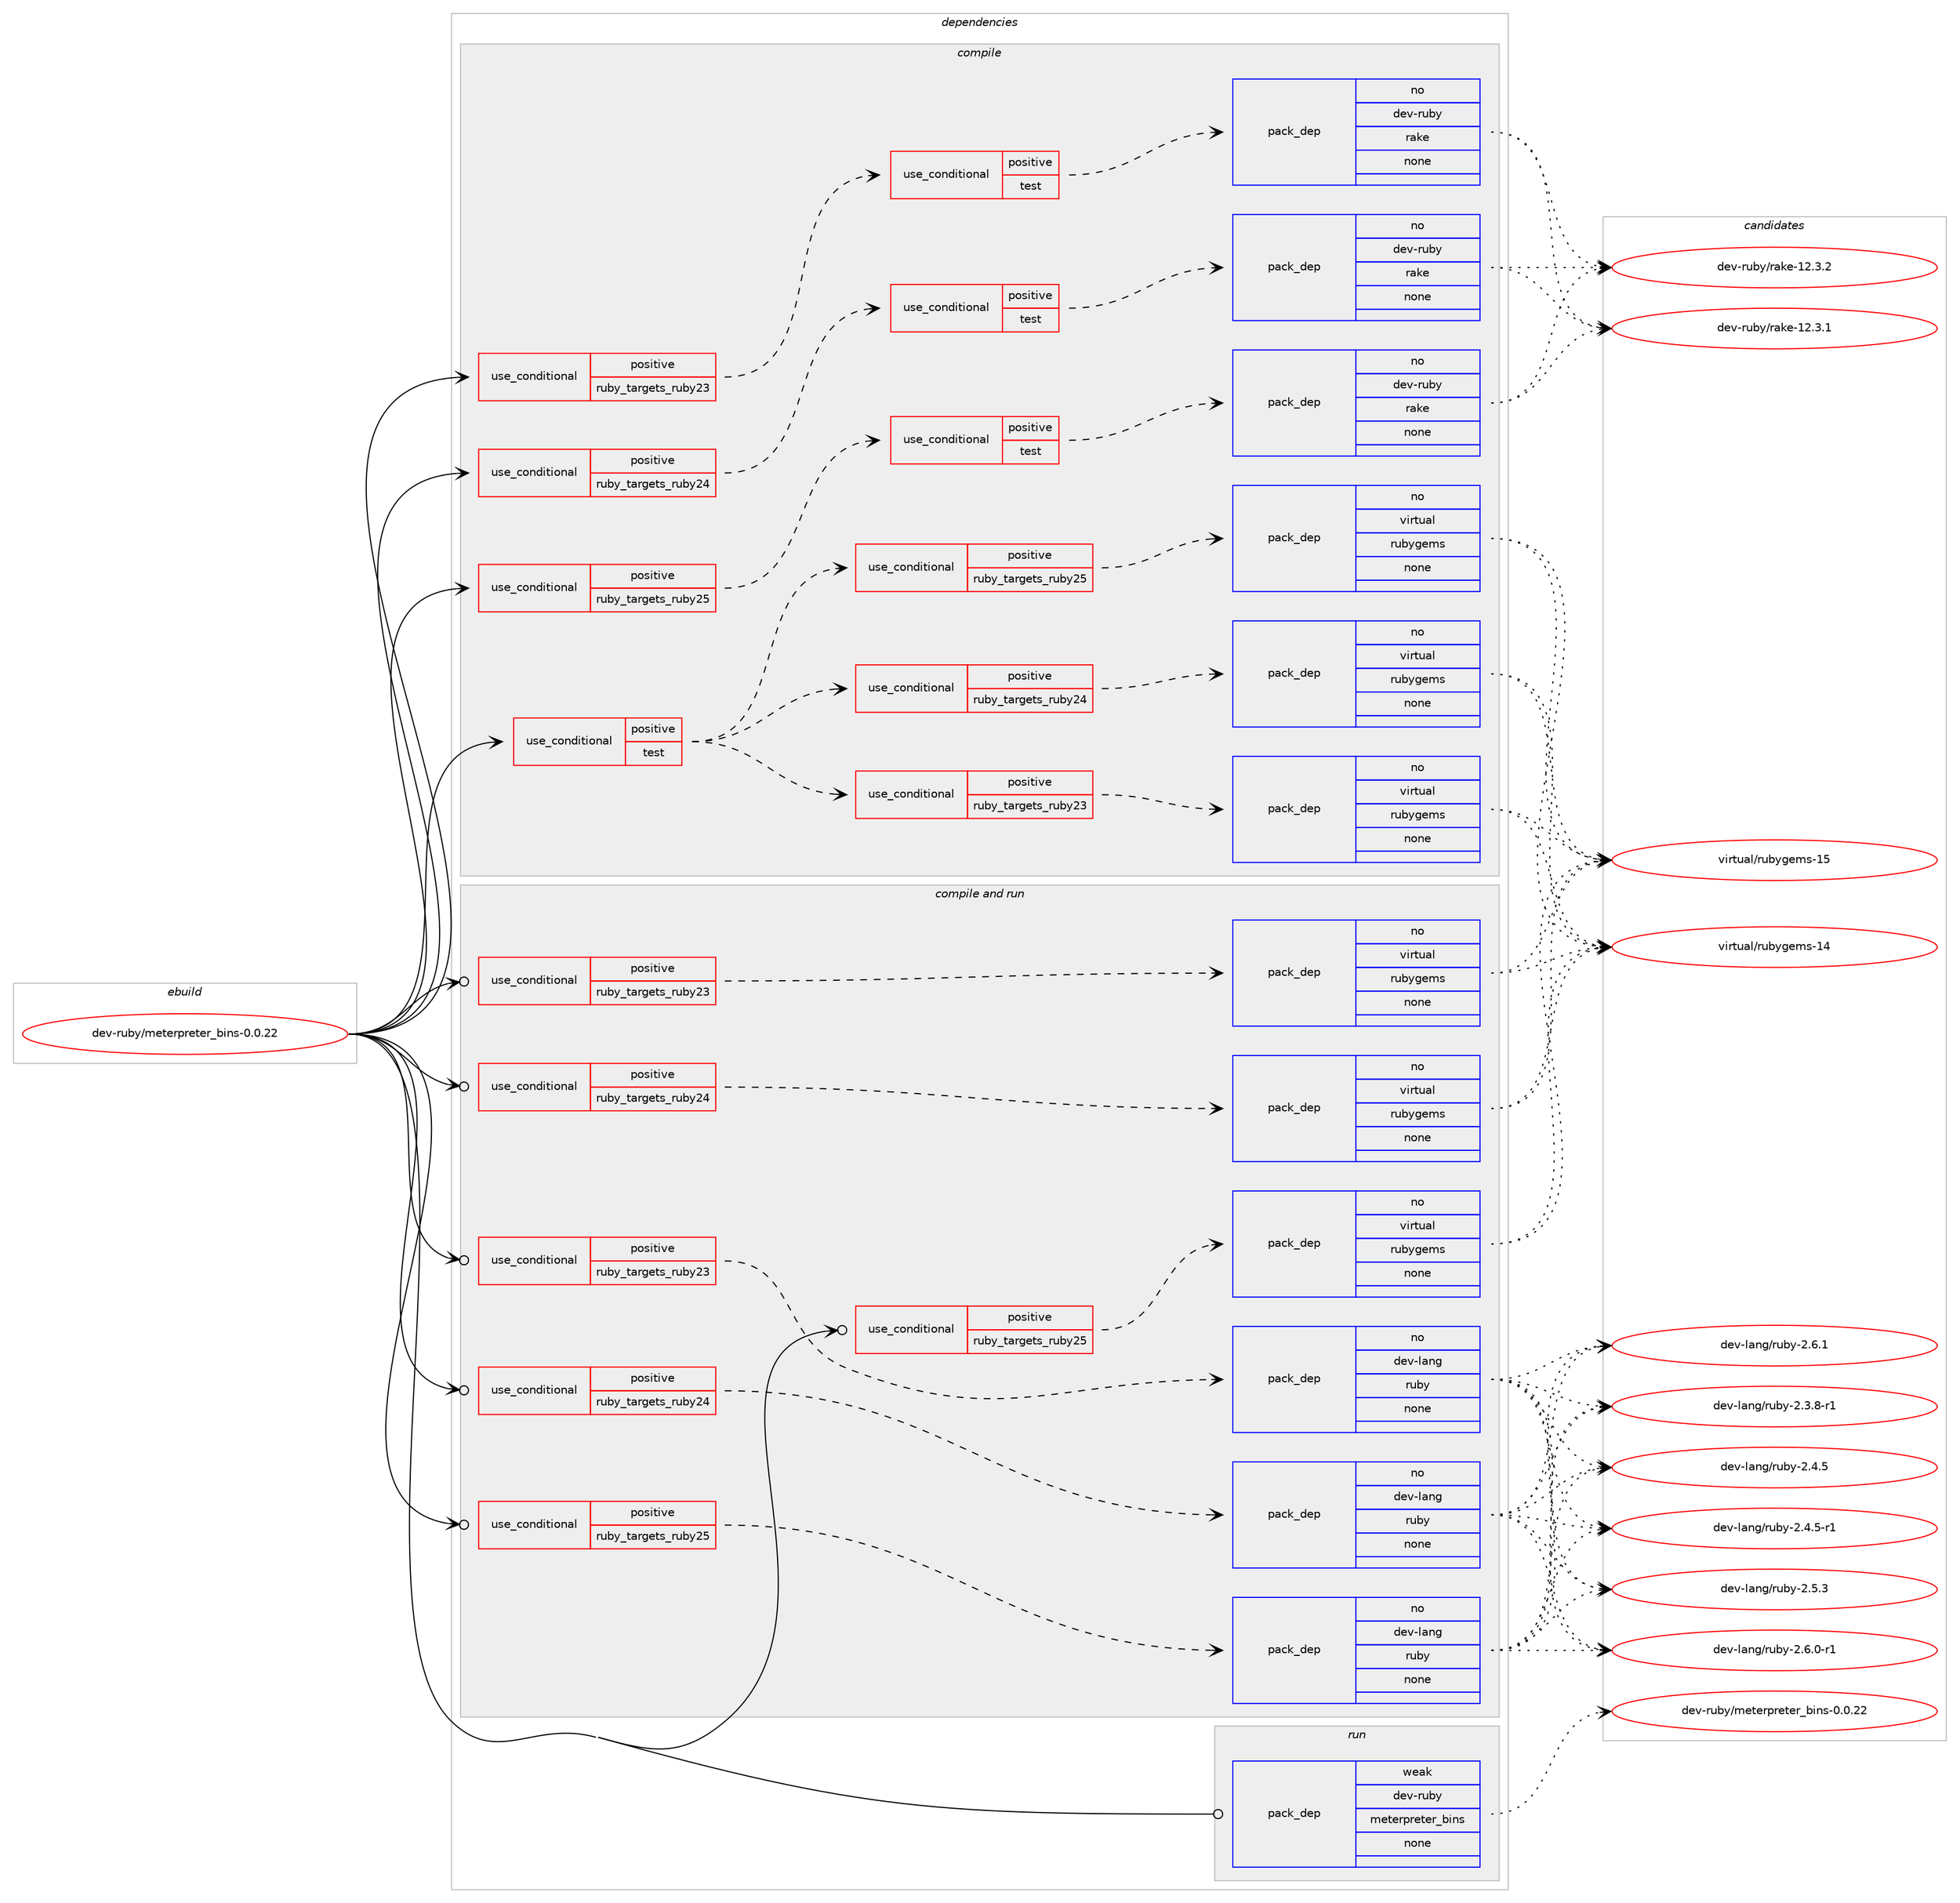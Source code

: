 digraph prolog {

# *************
# Graph options
# *************

newrank=true;
concentrate=true;
compound=true;
graph [rankdir=LR,fontname=Helvetica,fontsize=10,ranksep=1.5];#, ranksep=2.5, nodesep=0.2];
edge  [arrowhead=vee];
node  [fontname=Helvetica,fontsize=10];

# **********
# The ebuild
# **********

subgraph cluster_leftcol {
color=gray;
rank=same;
label=<<i>ebuild</i>>;
id [label="dev-ruby/meterpreter_bins-0.0.22", color=red, width=4, href="../dev-ruby/meterpreter_bins-0.0.22.svg"];
}

# ****************
# The dependencies
# ****************

subgraph cluster_midcol {
color=gray;
label=<<i>dependencies</i>>;
subgraph cluster_compile {
fillcolor="#eeeeee";
style=filled;
label=<<i>compile</i>>;
subgraph cond405502 {
dependency1504262 [label=<<TABLE BORDER="0" CELLBORDER="1" CELLSPACING="0" CELLPADDING="4"><TR><TD ROWSPAN="3" CELLPADDING="10">use_conditional</TD></TR><TR><TD>positive</TD></TR><TR><TD>ruby_targets_ruby23</TD></TR></TABLE>>, shape=none, color=red];
subgraph cond405503 {
dependency1504263 [label=<<TABLE BORDER="0" CELLBORDER="1" CELLSPACING="0" CELLPADDING="4"><TR><TD ROWSPAN="3" CELLPADDING="10">use_conditional</TD></TR><TR><TD>positive</TD></TR><TR><TD>test</TD></TR></TABLE>>, shape=none, color=red];
subgraph pack1075299 {
dependency1504264 [label=<<TABLE BORDER="0" CELLBORDER="1" CELLSPACING="0" CELLPADDING="4" WIDTH="220"><TR><TD ROWSPAN="6" CELLPADDING="30">pack_dep</TD></TR><TR><TD WIDTH="110">no</TD></TR><TR><TD>dev-ruby</TD></TR><TR><TD>rake</TD></TR><TR><TD>none</TD></TR><TR><TD></TD></TR></TABLE>>, shape=none, color=blue];
}
dependency1504263:e -> dependency1504264:w [weight=20,style="dashed",arrowhead="vee"];
}
dependency1504262:e -> dependency1504263:w [weight=20,style="dashed",arrowhead="vee"];
}
id:e -> dependency1504262:w [weight=20,style="solid",arrowhead="vee"];
subgraph cond405504 {
dependency1504265 [label=<<TABLE BORDER="0" CELLBORDER="1" CELLSPACING="0" CELLPADDING="4"><TR><TD ROWSPAN="3" CELLPADDING="10">use_conditional</TD></TR><TR><TD>positive</TD></TR><TR><TD>ruby_targets_ruby24</TD></TR></TABLE>>, shape=none, color=red];
subgraph cond405505 {
dependency1504266 [label=<<TABLE BORDER="0" CELLBORDER="1" CELLSPACING="0" CELLPADDING="4"><TR><TD ROWSPAN="3" CELLPADDING="10">use_conditional</TD></TR><TR><TD>positive</TD></TR><TR><TD>test</TD></TR></TABLE>>, shape=none, color=red];
subgraph pack1075300 {
dependency1504267 [label=<<TABLE BORDER="0" CELLBORDER="1" CELLSPACING="0" CELLPADDING="4" WIDTH="220"><TR><TD ROWSPAN="6" CELLPADDING="30">pack_dep</TD></TR><TR><TD WIDTH="110">no</TD></TR><TR><TD>dev-ruby</TD></TR><TR><TD>rake</TD></TR><TR><TD>none</TD></TR><TR><TD></TD></TR></TABLE>>, shape=none, color=blue];
}
dependency1504266:e -> dependency1504267:w [weight=20,style="dashed",arrowhead="vee"];
}
dependency1504265:e -> dependency1504266:w [weight=20,style="dashed",arrowhead="vee"];
}
id:e -> dependency1504265:w [weight=20,style="solid",arrowhead="vee"];
subgraph cond405506 {
dependency1504268 [label=<<TABLE BORDER="0" CELLBORDER="1" CELLSPACING="0" CELLPADDING="4"><TR><TD ROWSPAN="3" CELLPADDING="10">use_conditional</TD></TR><TR><TD>positive</TD></TR><TR><TD>ruby_targets_ruby25</TD></TR></TABLE>>, shape=none, color=red];
subgraph cond405507 {
dependency1504269 [label=<<TABLE BORDER="0" CELLBORDER="1" CELLSPACING="0" CELLPADDING="4"><TR><TD ROWSPAN="3" CELLPADDING="10">use_conditional</TD></TR><TR><TD>positive</TD></TR><TR><TD>test</TD></TR></TABLE>>, shape=none, color=red];
subgraph pack1075301 {
dependency1504270 [label=<<TABLE BORDER="0" CELLBORDER="1" CELLSPACING="0" CELLPADDING="4" WIDTH="220"><TR><TD ROWSPAN="6" CELLPADDING="30">pack_dep</TD></TR><TR><TD WIDTH="110">no</TD></TR><TR><TD>dev-ruby</TD></TR><TR><TD>rake</TD></TR><TR><TD>none</TD></TR><TR><TD></TD></TR></TABLE>>, shape=none, color=blue];
}
dependency1504269:e -> dependency1504270:w [weight=20,style="dashed",arrowhead="vee"];
}
dependency1504268:e -> dependency1504269:w [weight=20,style="dashed",arrowhead="vee"];
}
id:e -> dependency1504268:w [weight=20,style="solid",arrowhead="vee"];
subgraph cond405508 {
dependency1504271 [label=<<TABLE BORDER="0" CELLBORDER="1" CELLSPACING="0" CELLPADDING="4"><TR><TD ROWSPAN="3" CELLPADDING="10">use_conditional</TD></TR><TR><TD>positive</TD></TR><TR><TD>test</TD></TR></TABLE>>, shape=none, color=red];
subgraph cond405509 {
dependency1504272 [label=<<TABLE BORDER="0" CELLBORDER="1" CELLSPACING="0" CELLPADDING="4"><TR><TD ROWSPAN="3" CELLPADDING="10">use_conditional</TD></TR><TR><TD>positive</TD></TR><TR><TD>ruby_targets_ruby23</TD></TR></TABLE>>, shape=none, color=red];
subgraph pack1075302 {
dependency1504273 [label=<<TABLE BORDER="0" CELLBORDER="1" CELLSPACING="0" CELLPADDING="4" WIDTH="220"><TR><TD ROWSPAN="6" CELLPADDING="30">pack_dep</TD></TR><TR><TD WIDTH="110">no</TD></TR><TR><TD>virtual</TD></TR><TR><TD>rubygems</TD></TR><TR><TD>none</TD></TR><TR><TD></TD></TR></TABLE>>, shape=none, color=blue];
}
dependency1504272:e -> dependency1504273:w [weight=20,style="dashed",arrowhead="vee"];
}
dependency1504271:e -> dependency1504272:w [weight=20,style="dashed",arrowhead="vee"];
subgraph cond405510 {
dependency1504274 [label=<<TABLE BORDER="0" CELLBORDER="1" CELLSPACING="0" CELLPADDING="4"><TR><TD ROWSPAN="3" CELLPADDING="10">use_conditional</TD></TR><TR><TD>positive</TD></TR><TR><TD>ruby_targets_ruby24</TD></TR></TABLE>>, shape=none, color=red];
subgraph pack1075303 {
dependency1504275 [label=<<TABLE BORDER="0" CELLBORDER="1" CELLSPACING="0" CELLPADDING="4" WIDTH="220"><TR><TD ROWSPAN="6" CELLPADDING="30">pack_dep</TD></TR><TR><TD WIDTH="110">no</TD></TR><TR><TD>virtual</TD></TR><TR><TD>rubygems</TD></TR><TR><TD>none</TD></TR><TR><TD></TD></TR></TABLE>>, shape=none, color=blue];
}
dependency1504274:e -> dependency1504275:w [weight=20,style="dashed",arrowhead="vee"];
}
dependency1504271:e -> dependency1504274:w [weight=20,style="dashed",arrowhead="vee"];
subgraph cond405511 {
dependency1504276 [label=<<TABLE BORDER="0" CELLBORDER="1" CELLSPACING="0" CELLPADDING="4"><TR><TD ROWSPAN="3" CELLPADDING="10">use_conditional</TD></TR><TR><TD>positive</TD></TR><TR><TD>ruby_targets_ruby25</TD></TR></TABLE>>, shape=none, color=red];
subgraph pack1075304 {
dependency1504277 [label=<<TABLE BORDER="0" CELLBORDER="1" CELLSPACING="0" CELLPADDING="4" WIDTH="220"><TR><TD ROWSPAN="6" CELLPADDING="30">pack_dep</TD></TR><TR><TD WIDTH="110">no</TD></TR><TR><TD>virtual</TD></TR><TR><TD>rubygems</TD></TR><TR><TD>none</TD></TR><TR><TD></TD></TR></TABLE>>, shape=none, color=blue];
}
dependency1504276:e -> dependency1504277:w [weight=20,style="dashed",arrowhead="vee"];
}
dependency1504271:e -> dependency1504276:w [weight=20,style="dashed",arrowhead="vee"];
}
id:e -> dependency1504271:w [weight=20,style="solid",arrowhead="vee"];
}
subgraph cluster_compileandrun {
fillcolor="#eeeeee";
style=filled;
label=<<i>compile and run</i>>;
subgraph cond405512 {
dependency1504278 [label=<<TABLE BORDER="0" CELLBORDER="1" CELLSPACING="0" CELLPADDING="4"><TR><TD ROWSPAN="3" CELLPADDING="10">use_conditional</TD></TR><TR><TD>positive</TD></TR><TR><TD>ruby_targets_ruby23</TD></TR></TABLE>>, shape=none, color=red];
subgraph pack1075305 {
dependency1504279 [label=<<TABLE BORDER="0" CELLBORDER="1" CELLSPACING="0" CELLPADDING="4" WIDTH="220"><TR><TD ROWSPAN="6" CELLPADDING="30">pack_dep</TD></TR><TR><TD WIDTH="110">no</TD></TR><TR><TD>dev-lang</TD></TR><TR><TD>ruby</TD></TR><TR><TD>none</TD></TR><TR><TD></TD></TR></TABLE>>, shape=none, color=blue];
}
dependency1504278:e -> dependency1504279:w [weight=20,style="dashed",arrowhead="vee"];
}
id:e -> dependency1504278:w [weight=20,style="solid",arrowhead="odotvee"];
subgraph cond405513 {
dependency1504280 [label=<<TABLE BORDER="0" CELLBORDER="1" CELLSPACING="0" CELLPADDING="4"><TR><TD ROWSPAN="3" CELLPADDING="10">use_conditional</TD></TR><TR><TD>positive</TD></TR><TR><TD>ruby_targets_ruby23</TD></TR></TABLE>>, shape=none, color=red];
subgraph pack1075306 {
dependency1504281 [label=<<TABLE BORDER="0" CELLBORDER="1" CELLSPACING="0" CELLPADDING="4" WIDTH="220"><TR><TD ROWSPAN="6" CELLPADDING="30">pack_dep</TD></TR><TR><TD WIDTH="110">no</TD></TR><TR><TD>virtual</TD></TR><TR><TD>rubygems</TD></TR><TR><TD>none</TD></TR><TR><TD></TD></TR></TABLE>>, shape=none, color=blue];
}
dependency1504280:e -> dependency1504281:w [weight=20,style="dashed",arrowhead="vee"];
}
id:e -> dependency1504280:w [weight=20,style="solid",arrowhead="odotvee"];
subgraph cond405514 {
dependency1504282 [label=<<TABLE BORDER="0" CELLBORDER="1" CELLSPACING="0" CELLPADDING="4"><TR><TD ROWSPAN="3" CELLPADDING="10">use_conditional</TD></TR><TR><TD>positive</TD></TR><TR><TD>ruby_targets_ruby24</TD></TR></TABLE>>, shape=none, color=red];
subgraph pack1075307 {
dependency1504283 [label=<<TABLE BORDER="0" CELLBORDER="1" CELLSPACING="0" CELLPADDING="4" WIDTH="220"><TR><TD ROWSPAN="6" CELLPADDING="30">pack_dep</TD></TR><TR><TD WIDTH="110">no</TD></TR><TR><TD>dev-lang</TD></TR><TR><TD>ruby</TD></TR><TR><TD>none</TD></TR><TR><TD></TD></TR></TABLE>>, shape=none, color=blue];
}
dependency1504282:e -> dependency1504283:w [weight=20,style="dashed",arrowhead="vee"];
}
id:e -> dependency1504282:w [weight=20,style="solid",arrowhead="odotvee"];
subgraph cond405515 {
dependency1504284 [label=<<TABLE BORDER="0" CELLBORDER="1" CELLSPACING="0" CELLPADDING="4"><TR><TD ROWSPAN="3" CELLPADDING="10">use_conditional</TD></TR><TR><TD>positive</TD></TR><TR><TD>ruby_targets_ruby24</TD></TR></TABLE>>, shape=none, color=red];
subgraph pack1075308 {
dependency1504285 [label=<<TABLE BORDER="0" CELLBORDER="1" CELLSPACING="0" CELLPADDING="4" WIDTH="220"><TR><TD ROWSPAN="6" CELLPADDING="30">pack_dep</TD></TR><TR><TD WIDTH="110">no</TD></TR><TR><TD>virtual</TD></TR><TR><TD>rubygems</TD></TR><TR><TD>none</TD></TR><TR><TD></TD></TR></TABLE>>, shape=none, color=blue];
}
dependency1504284:e -> dependency1504285:w [weight=20,style="dashed",arrowhead="vee"];
}
id:e -> dependency1504284:w [weight=20,style="solid",arrowhead="odotvee"];
subgraph cond405516 {
dependency1504286 [label=<<TABLE BORDER="0" CELLBORDER="1" CELLSPACING="0" CELLPADDING="4"><TR><TD ROWSPAN="3" CELLPADDING="10">use_conditional</TD></TR><TR><TD>positive</TD></TR><TR><TD>ruby_targets_ruby25</TD></TR></TABLE>>, shape=none, color=red];
subgraph pack1075309 {
dependency1504287 [label=<<TABLE BORDER="0" CELLBORDER="1" CELLSPACING="0" CELLPADDING="4" WIDTH="220"><TR><TD ROWSPAN="6" CELLPADDING="30">pack_dep</TD></TR><TR><TD WIDTH="110">no</TD></TR><TR><TD>dev-lang</TD></TR><TR><TD>ruby</TD></TR><TR><TD>none</TD></TR><TR><TD></TD></TR></TABLE>>, shape=none, color=blue];
}
dependency1504286:e -> dependency1504287:w [weight=20,style="dashed",arrowhead="vee"];
}
id:e -> dependency1504286:w [weight=20,style="solid",arrowhead="odotvee"];
subgraph cond405517 {
dependency1504288 [label=<<TABLE BORDER="0" CELLBORDER="1" CELLSPACING="0" CELLPADDING="4"><TR><TD ROWSPAN="3" CELLPADDING="10">use_conditional</TD></TR><TR><TD>positive</TD></TR><TR><TD>ruby_targets_ruby25</TD></TR></TABLE>>, shape=none, color=red];
subgraph pack1075310 {
dependency1504289 [label=<<TABLE BORDER="0" CELLBORDER="1" CELLSPACING="0" CELLPADDING="4" WIDTH="220"><TR><TD ROWSPAN="6" CELLPADDING="30">pack_dep</TD></TR><TR><TD WIDTH="110">no</TD></TR><TR><TD>virtual</TD></TR><TR><TD>rubygems</TD></TR><TR><TD>none</TD></TR><TR><TD></TD></TR></TABLE>>, shape=none, color=blue];
}
dependency1504288:e -> dependency1504289:w [weight=20,style="dashed",arrowhead="vee"];
}
id:e -> dependency1504288:w [weight=20,style="solid",arrowhead="odotvee"];
}
subgraph cluster_run {
fillcolor="#eeeeee";
style=filled;
label=<<i>run</i>>;
subgraph pack1075311 {
dependency1504290 [label=<<TABLE BORDER="0" CELLBORDER="1" CELLSPACING="0" CELLPADDING="4" WIDTH="220"><TR><TD ROWSPAN="6" CELLPADDING="30">pack_dep</TD></TR><TR><TD WIDTH="110">weak</TD></TR><TR><TD>dev-ruby</TD></TR><TR><TD>meterpreter_bins</TD></TR><TR><TD>none</TD></TR><TR><TD></TD></TR></TABLE>>, shape=none, color=blue];
}
id:e -> dependency1504290:w [weight=20,style="solid",arrowhead="odot"];
}
}

# **************
# The candidates
# **************

subgraph cluster_choices {
rank=same;
color=gray;
label=<<i>candidates</i>>;

subgraph choice1075299 {
color=black;
nodesep=1;
choice1001011184511411798121471149710710145495046514649 [label="dev-ruby/rake-12.3.1", color=red, width=4,href="../dev-ruby/rake-12.3.1.svg"];
choice1001011184511411798121471149710710145495046514650 [label="dev-ruby/rake-12.3.2", color=red, width=4,href="../dev-ruby/rake-12.3.2.svg"];
dependency1504264:e -> choice1001011184511411798121471149710710145495046514649:w [style=dotted,weight="100"];
dependency1504264:e -> choice1001011184511411798121471149710710145495046514650:w [style=dotted,weight="100"];
}
subgraph choice1075300 {
color=black;
nodesep=1;
choice1001011184511411798121471149710710145495046514649 [label="dev-ruby/rake-12.3.1", color=red, width=4,href="../dev-ruby/rake-12.3.1.svg"];
choice1001011184511411798121471149710710145495046514650 [label="dev-ruby/rake-12.3.2", color=red, width=4,href="../dev-ruby/rake-12.3.2.svg"];
dependency1504267:e -> choice1001011184511411798121471149710710145495046514649:w [style=dotted,weight="100"];
dependency1504267:e -> choice1001011184511411798121471149710710145495046514650:w [style=dotted,weight="100"];
}
subgraph choice1075301 {
color=black;
nodesep=1;
choice1001011184511411798121471149710710145495046514649 [label="dev-ruby/rake-12.3.1", color=red, width=4,href="../dev-ruby/rake-12.3.1.svg"];
choice1001011184511411798121471149710710145495046514650 [label="dev-ruby/rake-12.3.2", color=red, width=4,href="../dev-ruby/rake-12.3.2.svg"];
dependency1504270:e -> choice1001011184511411798121471149710710145495046514649:w [style=dotted,weight="100"];
dependency1504270:e -> choice1001011184511411798121471149710710145495046514650:w [style=dotted,weight="100"];
}
subgraph choice1075302 {
color=black;
nodesep=1;
choice118105114116117971084711411798121103101109115454952 [label="virtual/rubygems-14", color=red, width=4,href="../virtual/rubygems-14.svg"];
choice118105114116117971084711411798121103101109115454953 [label="virtual/rubygems-15", color=red, width=4,href="../virtual/rubygems-15.svg"];
dependency1504273:e -> choice118105114116117971084711411798121103101109115454952:w [style=dotted,weight="100"];
dependency1504273:e -> choice118105114116117971084711411798121103101109115454953:w [style=dotted,weight="100"];
}
subgraph choice1075303 {
color=black;
nodesep=1;
choice118105114116117971084711411798121103101109115454952 [label="virtual/rubygems-14", color=red, width=4,href="../virtual/rubygems-14.svg"];
choice118105114116117971084711411798121103101109115454953 [label="virtual/rubygems-15", color=red, width=4,href="../virtual/rubygems-15.svg"];
dependency1504275:e -> choice118105114116117971084711411798121103101109115454952:w [style=dotted,weight="100"];
dependency1504275:e -> choice118105114116117971084711411798121103101109115454953:w [style=dotted,weight="100"];
}
subgraph choice1075304 {
color=black;
nodesep=1;
choice118105114116117971084711411798121103101109115454952 [label="virtual/rubygems-14", color=red, width=4,href="../virtual/rubygems-14.svg"];
choice118105114116117971084711411798121103101109115454953 [label="virtual/rubygems-15", color=red, width=4,href="../virtual/rubygems-15.svg"];
dependency1504277:e -> choice118105114116117971084711411798121103101109115454952:w [style=dotted,weight="100"];
dependency1504277:e -> choice118105114116117971084711411798121103101109115454953:w [style=dotted,weight="100"];
}
subgraph choice1075305 {
color=black;
nodesep=1;
choice100101118451089711010347114117981214550465146564511449 [label="dev-lang/ruby-2.3.8-r1", color=red, width=4,href="../dev-lang/ruby-2.3.8-r1.svg"];
choice10010111845108971101034711411798121455046524653 [label="dev-lang/ruby-2.4.5", color=red, width=4,href="../dev-lang/ruby-2.4.5.svg"];
choice100101118451089711010347114117981214550465246534511449 [label="dev-lang/ruby-2.4.5-r1", color=red, width=4,href="../dev-lang/ruby-2.4.5-r1.svg"];
choice10010111845108971101034711411798121455046534651 [label="dev-lang/ruby-2.5.3", color=red, width=4,href="../dev-lang/ruby-2.5.3.svg"];
choice100101118451089711010347114117981214550465446484511449 [label="dev-lang/ruby-2.6.0-r1", color=red, width=4,href="../dev-lang/ruby-2.6.0-r1.svg"];
choice10010111845108971101034711411798121455046544649 [label="dev-lang/ruby-2.6.1", color=red, width=4,href="../dev-lang/ruby-2.6.1.svg"];
dependency1504279:e -> choice100101118451089711010347114117981214550465146564511449:w [style=dotted,weight="100"];
dependency1504279:e -> choice10010111845108971101034711411798121455046524653:w [style=dotted,weight="100"];
dependency1504279:e -> choice100101118451089711010347114117981214550465246534511449:w [style=dotted,weight="100"];
dependency1504279:e -> choice10010111845108971101034711411798121455046534651:w [style=dotted,weight="100"];
dependency1504279:e -> choice100101118451089711010347114117981214550465446484511449:w [style=dotted,weight="100"];
dependency1504279:e -> choice10010111845108971101034711411798121455046544649:w [style=dotted,weight="100"];
}
subgraph choice1075306 {
color=black;
nodesep=1;
choice118105114116117971084711411798121103101109115454952 [label="virtual/rubygems-14", color=red, width=4,href="../virtual/rubygems-14.svg"];
choice118105114116117971084711411798121103101109115454953 [label="virtual/rubygems-15", color=red, width=4,href="../virtual/rubygems-15.svg"];
dependency1504281:e -> choice118105114116117971084711411798121103101109115454952:w [style=dotted,weight="100"];
dependency1504281:e -> choice118105114116117971084711411798121103101109115454953:w [style=dotted,weight="100"];
}
subgraph choice1075307 {
color=black;
nodesep=1;
choice100101118451089711010347114117981214550465146564511449 [label="dev-lang/ruby-2.3.8-r1", color=red, width=4,href="../dev-lang/ruby-2.3.8-r1.svg"];
choice10010111845108971101034711411798121455046524653 [label="dev-lang/ruby-2.4.5", color=red, width=4,href="../dev-lang/ruby-2.4.5.svg"];
choice100101118451089711010347114117981214550465246534511449 [label="dev-lang/ruby-2.4.5-r1", color=red, width=4,href="../dev-lang/ruby-2.4.5-r1.svg"];
choice10010111845108971101034711411798121455046534651 [label="dev-lang/ruby-2.5.3", color=red, width=4,href="../dev-lang/ruby-2.5.3.svg"];
choice100101118451089711010347114117981214550465446484511449 [label="dev-lang/ruby-2.6.0-r1", color=red, width=4,href="../dev-lang/ruby-2.6.0-r1.svg"];
choice10010111845108971101034711411798121455046544649 [label="dev-lang/ruby-2.6.1", color=red, width=4,href="../dev-lang/ruby-2.6.1.svg"];
dependency1504283:e -> choice100101118451089711010347114117981214550465146564511449:w [style=dotted,weight="100"];
dependency1504283:e -> choice10010111845108971101034711411798121455046524653:w [style=dotted,weight="100"];
dependency1504283:e -> choice100101118451089711010347114117981214550465246534511449:w [style=dotted,weight="100"];
dependency1504283:e -> choice10010111845108971101034711411798121455046534651:w [style=dotted,weight="100"];
dependency1504283:e -> choice100101118451089711010347114117981214550465446484511449:w [style=dotted,weight="100"];
dependency1504283:e -> choice10010111845108971101034711411798121455046544649:w [style=dotted,weight="100"];
}
subgraph choice1075308 {
color=black;
nodesep=1;
choice118105114116117971084711411798121103101109115454952 [label="virtual/rubygems-14", color=red, width=4,href="../virtual/rubygems-14.svg"];
choice118105114116117971084711411798121103101109115454953 [label="virtual/rubygems-15", color=red, width=4,href="../virtual/rubygems-15.svg"];
dependency1504285:e -> choice118105114116117971084711411798121103101109115454952:w [style=dotted,weight="100"];
dependency1504285:e -> choice118105114116117971084711411798121103101109115454953:w [style=dotted,weight="100"];
}
subgraph choice1075309 {
color=black;
nodesep=1;
choice100101118451089711010347114117981214550465146564511449 [label="dev-lang/ruby-2.3.8-r1", color=red, width=4,href="../dev-lang/ruby-2.3.8-r1.svg"];
choice10010111845108971101034711411798121455046524653 [label="dev-lang/ruby-2.4.5", color=red, width=4,href="../dev-lang/ruby-2.4.5.svg"];
choice100101118451089711010347114117981214550465246534511449 [label="dev-lang/ruby-2.4.5-r1", color=red, width=4,href="../dev-lang/ruby-2.4.5-r1.svg"];
choice10010111845108971101034711411798121455046534651 [label="dev-lang/ruby-2.5.3", color=red, width=4,href="../dev-lang/ruby-2.5.3.svg"];
choice100101118451089711010347114117981214550465446484511449 [label="dev-lang/ruby-2.6.0-r1", color=red, width=4,href="../dev-lang/ruby-2.6.0-r1.svg"];
choice10010111845108971101034711411798121455046544649 [label="dev-lang/ruby-2.6.1", color=red, width=4,href="../dev-lang/ruby-2.6.1.svg"];
dependency1504287:e -> choice100101118451089711010347114117981214550465146564511449:w [style=dotted,weight="100"];
dependency1504287:e -> choice10010111845108971101034711411798121455046524653:w [style=dotted,weight="100"];
dependency1504287:e -> choice100101118451089711010347114117981214550465246534511449:w [style=dotted,weight="100"];
dependency1504287:e -> choice10010111845108971101034711411798121455046534651:w [style=dotted,weight="100"];
dependency1504287:e -> choice100101118451089711010347114117981214550465446484511449:w [style=dotted,weight="100"];
dependency1504287:e -> choice10010111845108971101034711411798121455046544649:w [style=dotted,weight="100"];
}
subgraph choice1075310 {
color=black;
nodesep=1;
choice118105114116117971084711411798121103101109115454952 [label="virtual/rubygems-14", color=red, width=4,href="../virtual/rubygems-14.svg"];
choice118105114116117971084711411798121103101109115454953 [label="virtual/rubygems-15", color=red, width=4,href="../virtual/rubygems-15.svg"];
dependency1504289:e -> choice118105114116117971084711411798121103101109115454952:w [style=dotted,weight="100"];
dependency1504289:e -> choice118105114116117971084711411798121103101109115454953:w [style=dotted,weight="100"];
}
subgraph choice1075311 {
color=black;
nodesep=1;
choice100101118451141179812147109101116101114112114101116101114959810511011545484648465050 [label="dev-ruby/meterpreter_bins-0.0.22", color=red, width=4,href="../dev-ruby/meterpreter_bins-0.0.22.svg"];
dependency1504290:e -> choice100101118451141179812147109101116101114112114101116101114959810511011545484648465050:w [style=dotted,weight="100"];
}
}

}
